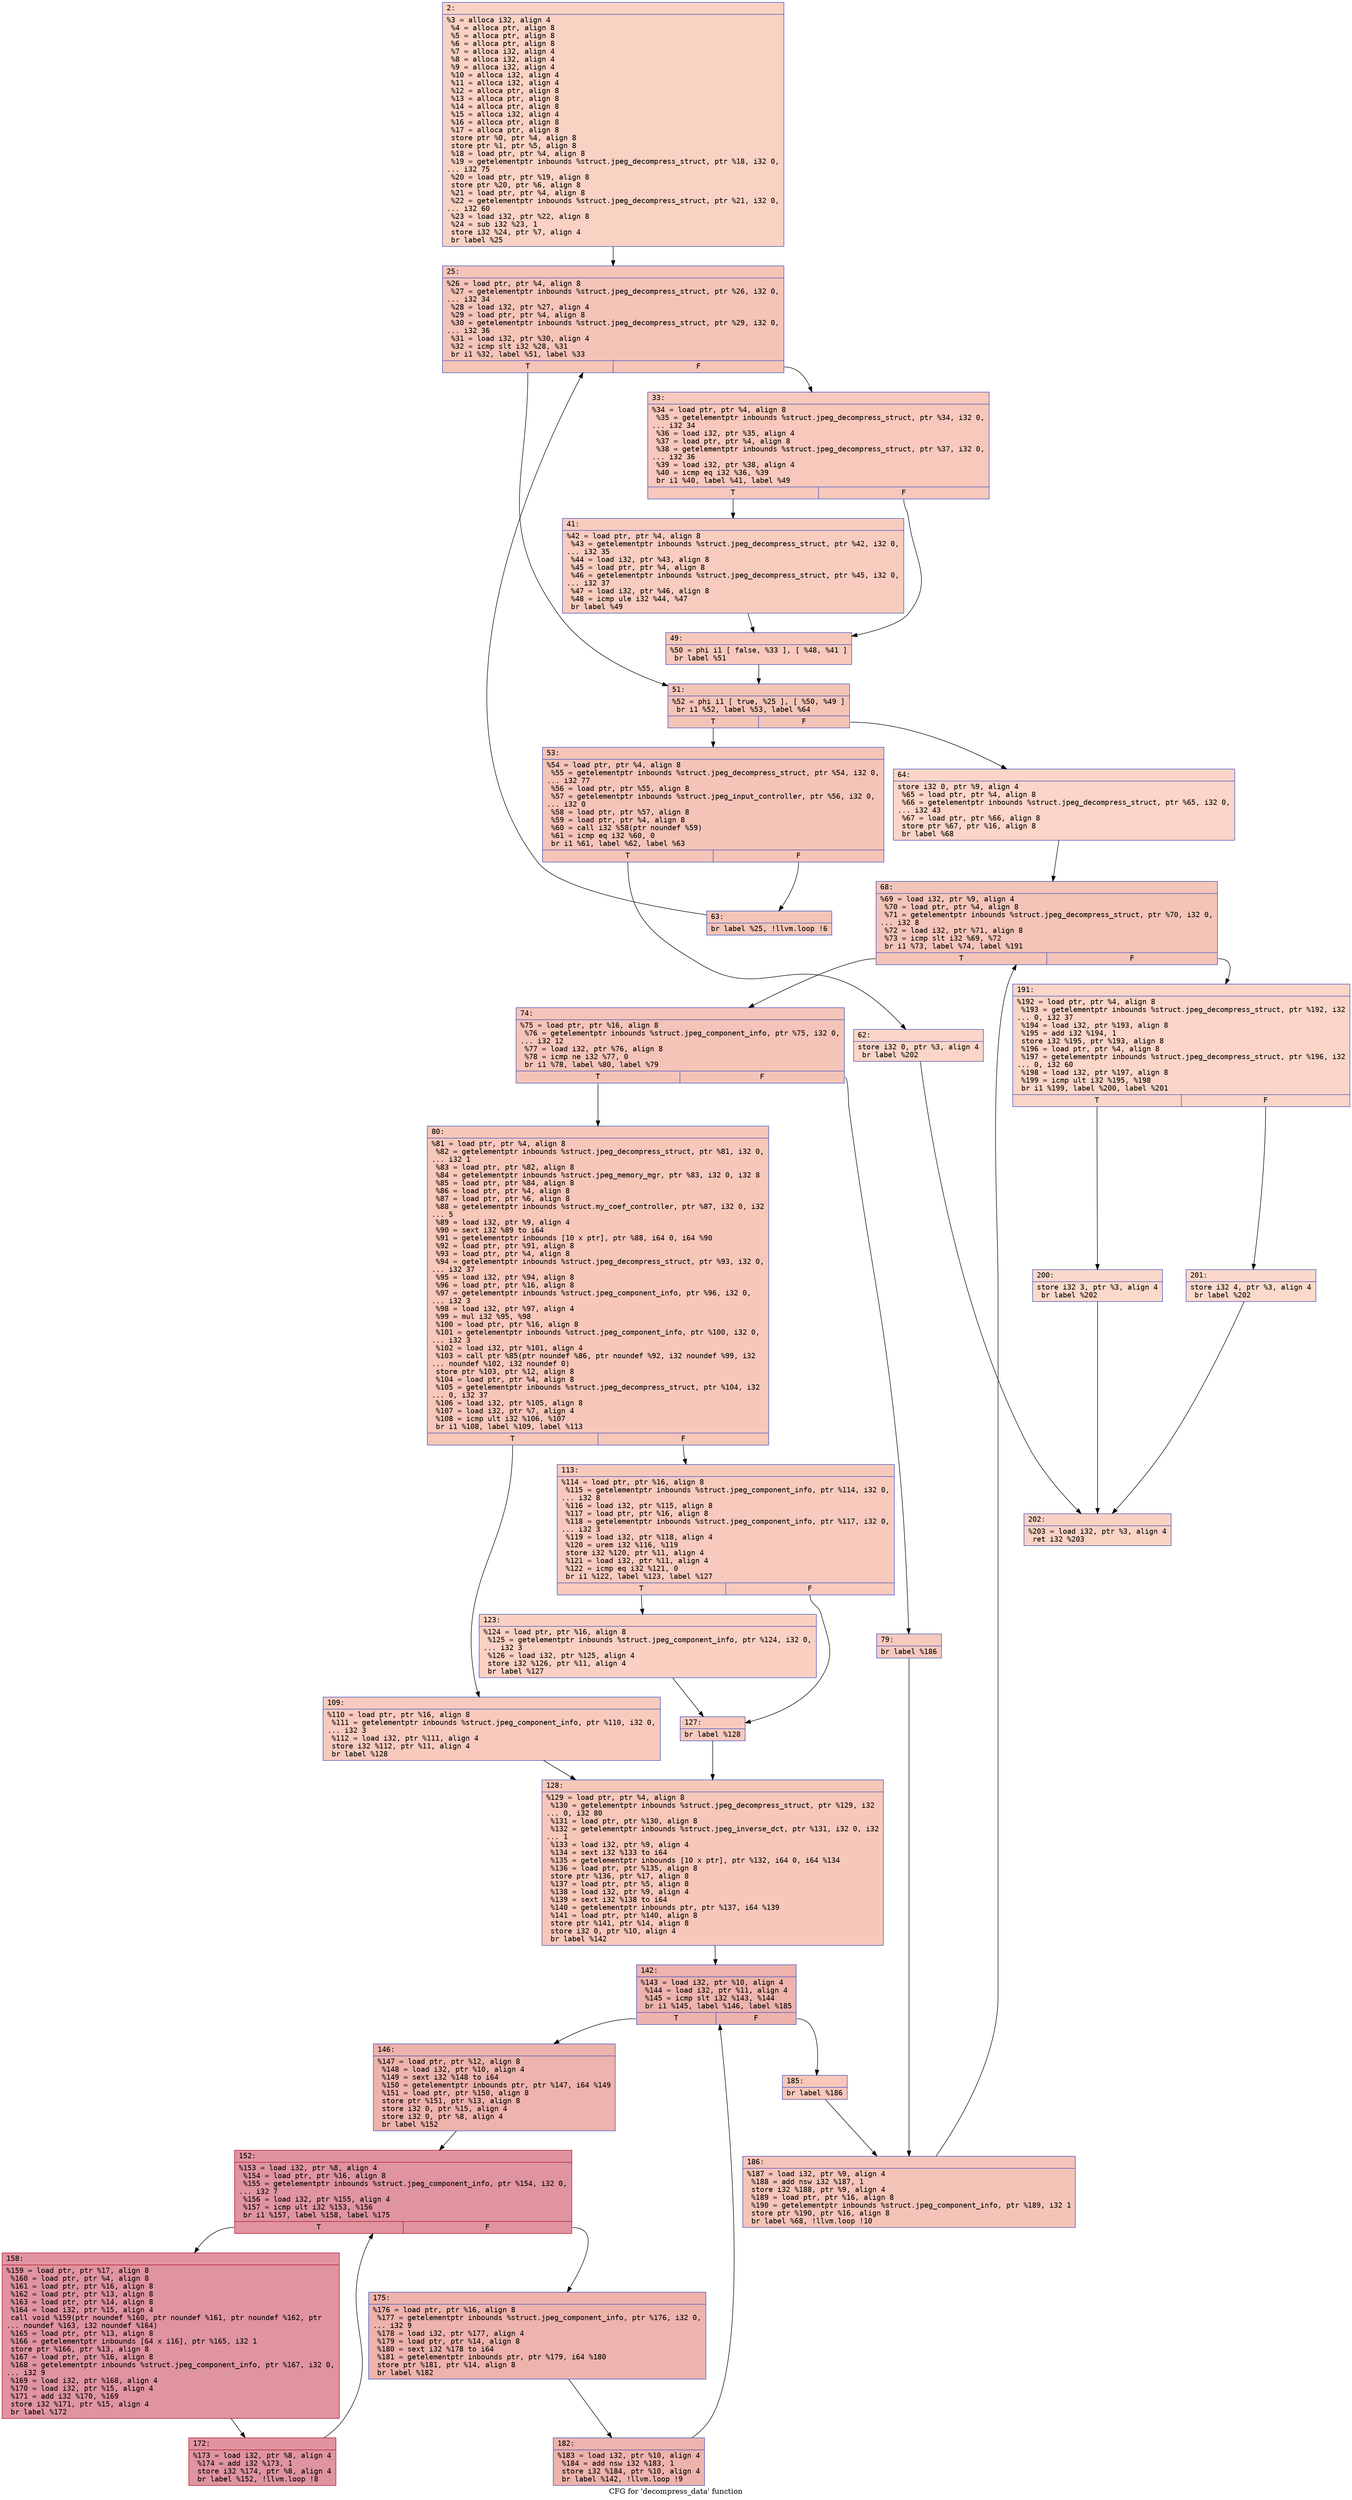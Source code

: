 digraph "CFG for 'decompress_data' function" {
	label="CFG for 'decompress_data' function";

	Node0x6000012531b0 [shape=record,color="#3d50c3ff", style=filled, fillcolor="#f4987a70" fontname="Courier",label="{2:\l|  %3 = alloca i32, align 4\l  %4 = alloca ptr, align 8\l  %5 = alloca ptr, align 8\l  %6 = alloca ptr, align 8\l  %7 = alloca i32, align 4\l  %8 = alloca i32, align 4\l  %9 = alloca i32, align 4\l  %10 = alloca i32, align 4\l  %11 = alloca i32, align 4\l  %12 = alloca ptr, align 8\l  %13 = alloca ptr, align 8\l  %14 = alloca ptr, align 8\l  %15 = alloca i32, align 4\l  %16 = alloca ptr, align 8\l  %17 = alloca ptr, align 8\l  store ptr %0, ptr %4, align 8\l  store ptr %1, ptr %5, align 8\l  %18 = load ptr, ptr %4, align 8\l  %19 = getelementptr inbounds %struct.jpeg_decompress_struct, ptr %18, i32 0,\l... i32 75\l  %20 = load ptr, ptr %19, align 8\l  store ptr %20, ptr %6, align 8\l  %21 = load ptr, ptr %4, align 8\l  %22 = getelementptr inbounds %struct.jpeg_decompress_struct, ptr %21, i32 0,\l... i32 60\l  %23 = load i32, ptr %22, align 8\l  %24 = sub i32 %23, 1\l  store i32 %24, ptr %7, align 4\l  br label %25\l}"];
	Node0x6000012531b0 -> Node0x600001253200[tooltip="2 -> 25\nProbability 100.00%" ];
	Node0x600001253200 [shape=record,color="#3d50c3ff", style=filled, fillcolor="#e97a5f70" fontname="Courier",label="{25:\l|  %26 = load ptr, ptr %4, align 8\l  %27 = getelementptr inbounds %struct.jpeg_decompress_struct, ptr %26, i32 0,\l... i32 34\l  %28 = load i32, ptr %27, align 4\l  %29 = load ptr, ptr %4, align 8\l  %30 = getelementptr inbounds %struct.jpeg_decompress_struct, ptr %29, i32 0,\l... i32 36\l  %31 = load i32, ptr %30, align 4\l  %32 = icmp slt i32 %28, %31\l  br i1 %32, label %51, label %33\l|{<s0>T|<s1>F}}"];
	Node0x600001253200:s0 -> Node0x600001253340[tooltip="25 -> 51\nProbability 50.00%" ];
	Node0x600001253200:s1 -> Node0x600001253250[tooltip="25 -> 33\nProbability 50.00%" ];
	Node0x600001253250 [shape=record,color="#3d50c3ff", style=filled, fillcolor="#ed836670" fontname="Courier",label="{33:\l|  %34 = load ptr, ptr %4, align 8\l  %35 = getelementptr inbounds %struct.jpeg_decompress_struct, ptr %34, i32 0,\l... i32 34\l  %36 = load i32, ptr %35, align 4\l  %37 = load ptr, ptr %4, align 8\l  %38 = getelementptr inbounds %struct.jpeg_decompress_struct, ptr %37, i32 0,\l... i32 36\l  %39 = load i32, ptr %38, align 4\l  %40 = icmp eq i32 %36, %39\l  br i1 %40, label %41, label %49\l|{<s0>T|<s1>F}}"];
	Node0x600001253250:s0 -> Node0x6000012532a0[tooltip="33 -> 41\nProbability 50.00%" ];
	Node0x600001253250:s1 -> Node0x6000012532f0[tooltip="33 -> 49\nProbability 50.00%" ];
	Node0x6000012532a0 [shape=record,color="#3d50c3ff", style=filled, fillcolor="#f08b6e70" fontname="Courier",label="{41:\l|  %42 = load ptr, ptr %4, align 8\l  %43 = getelementptr inbounds %struct.jpeg_decompress_struct, ptr %42, i32 0,\l... i32 35\l  %44 = load i32, ptr %43, align 8\l  %45 = load ptr, ptr %4, align 8\l  %46 = getelementptr inbounds %struct.jpeg_decompress_struct, ptr %45, i32 0,\l... i32 37\l  %47 = load i32, ptr %46, align 8\l  %48 = icmp ule i32 %44, %47\l  br label %49\l}"];
	Node0x6000012532a0 -> Node0x6000012532f0[tooltip="41 -> 49\nProbability 100.00%" ];
	Node0x6000012532f0 [shape=record,color="#3d50c3ff", style=filled, fillcolor="#ed836670" fontname="Courier",label="{49:\l|  %50 = phi i1 [ false, %33 ], [ %48, %41 ]\l  br label %51\l}"];
	Node0x6000012532f0 -> Node0x600001253340[tooltip="49 -> 51\nProbability 100.00%" ];
	Node0x600001253340 [shape=record,color="#3d50c3ff", style=filled, fillcolor="#e97a5f70" fontname="Courier",label="{51:\l|  %52 = phi i1 [ true, %25 ], [ %50, %49 ]\l  br i1 %52, label %53, label %64\l|{<s0>T|<s1>F}}"];
	Node0x600001253340:s0 -> Node0x600001253390[tooltip="51 -> 53\nProbability 96.88%" ];
	Node0x600001253340:s1 -> Node0x600001253480[tooltip="51 -> 64\nProbability 3.12%" ];
	Node0x600001253390 [shape=record,color="#3d50c3ff", style=filled, fillcolor="#e97a5f70" fontname="Courier",label="{53:\l|  %54 = load ptr, ptr %4, align 8\l  %55 = getelementptr inbounds %struct.jpeg_decompress_struct, ptr %54, i32 0,\l... i32 77\l  %56 = load ptr, ptr %55, align 8\l  %57 = getelementptr inbounds %struct.jpeg_input_controller, ptr %56, i32 0,\l... i32 0\l  %58 = load ptr, ptr %57, align 8\l  %59 = load ptr, ptr %4, align 8\l  %60 = call i32 %58(ptr noundef %59)\l  %61 = icmp eq i32 %60, 0\l  br i1 %61, label %62, label %63\l|{<s0>T|<s1>F}}"];
	Node0x600001253390:s0 -> Node0x6000012533e0[tooltip="53 -> 62\nProbability 3.12%" ];
	Node0x600001253390:s1 -> Node0x600001253430[tooltip="53 -> 63\nProbability 96.88%" ];
	Node0x6000012533e0 [shape=record,color="#3d50c3ff", style=filled, fillcolor="#f5a08170" fontname="Courier",label="{62:\l|  store i32 0, ptr %3, align 4\l  br label %202\l}"];
	Node0x6000012533e0 -> Node0x600001253b60[tooltip="62 -> 202\nProbability 100.00%" ];
	Node0x600001253430 [shape=record,color="#3d50c3ff", style=filled, fillcolor="#e97a5f70" fontname="Courier",label="{63:\l|  br label %25, !llvm.loop !6\l}"];
	Node0x600001253430 -> Node0x600001253200[tooltip="63 -> 25\nProbability 100.00%" ];
	Node0x600001253480 [shape=record,color="#3d50c3ff", style=filled, fillcolor="#f5a08170" fontname="Courier",label="{64:\l|  store i32 0, ptr %9, align 4\l  %65 = load ptr, ptr %4, align 8\l  %66 = getelementptr inbounds %struct.jpeg_decompress_struct, ptr %65, i32 0,\l... i32 43\l  %67 = load ptr, ptr %66, align 8\l  store ptr %67, ptr %16, align 8\l  br label %68\l}"];
	Node0x600001253480 -> Node0x6000012534d0[tooltip="64 -> 68\nProbability 100.00%" ];
	Node0x6000012534d0 [shape=record,color="#3d50c3ff", style=filled, fillcolor="#e97a5f70" fontname="Courier",label="{68:\l|  %69 = load i32, ptr %9, align 4\l  %70 = load ptr, ptr %4, align 8\l  %71 = getelementptr inbounds %struct.jpeg_decompress_struct, ptr %70, i32 0,\l... i32 8\l  %72 = load i32, ptr %71, align 8\l  %73 = icmp slt i32 %69, %72\l  br i1 %73, label %74, label %191\l|{<s0>T|<s1>F}}"];
	Node0x6000012534d0:s0 -> Node0x600001253520[tooltip="68 -> 74\nProbability 96.88%" ];
	Node0x6000012534d0:s1 -> Node0x600001253a70[tooltip="68 -> 191\nProbability 3.12%" ];
	Node0x600001253520 [shape=record,color="#3d50c3ff", style=filled, fillcolor="#e97a5f70" fontname="Courier",label="{74:\l|  %75 = load ptr, ptr %16, align 8\l  %76 = getelementptr inbounds %struct.jpeg_component_info, ptr %75, i32 0,\l... i32 12\l  %77 = load i32, ptr %76, align 8\l  %78 = icmp ne i32 %77, 0\l  br i1 %78, label %80, label %79\l|{<s0>T|<s1>F}}"];
	Node0x600001253520:s0 -> Node0x6000012535c0[tooltip="74 -> 80\nProbability 62.50%" ];
	Node0x600001253520:s1 -> Node0x600001253570[tooltip="74 -> 79\nProbability 37.50%" ];
	Node0x600001253570 [shape=record,color="#3d50c3ff", style=filled, fillcolor="#ef886b70" fontname="Courier",label="{79:\l|  br label %186\l}"];
	Node0x600001253570 -> Node0x600001253a20[tooltip="79 -> 186\nProbability 100.00%" ];
	Node0x6000012535c0 [shape=record,color="#3d50c3ff", style=filled, fillcolor="#ec7f6370" fontname="Courier",label="{80:\l|  %81 = load ptr, ptr %4, align 8\l  %82 = getelementptr inbounds %struct.jpeg_decompress_struct, ptr %81, i32 0,\l... i32 1\l  %83 = load ptr, ptr %82, align 8\l  %84 = getelementptr inbounds %struct.jpeg_memory_mgr, ptr %83, i32 0, i32 8\l  %85 = load ptr, ptr %84, align 8\l  %86 = load ptr, ptr %4, align 8\l  %87 = load ptr, ptr %6, align 8\l  %88 = getelementptr inbounds %struct.my_coef_controller, ptr %87, i32 0, i32\l... 5\l  %89 = load i32, ptr %9, align 4\l  %90 = sext i32 %89 to i64\l  %91 = getelementptr inbounds [10 x ptr], ptr %88, i64 0, i64 %90\l  %92 = load ptr, ptr %91, align 8\l  %93 = load ptr, ptr %4, align 8\l  %94 = getelementptr inbounds %struct.jpeg_decompress_struct, ptr %93, i32 0,\l... i32 37\l  %95 = load i32, ptr %94, align 8\l  %96 = load ptr, ptr %16, align 8\l  %97 = getelementptr inbounds %struct.jpeg_component_info, ptr %96, i32 0,\l... i32 3\l  %98 = load i32, ptr %97, align 4\l  %99 = mul i32 %95, %98\l  %100 = load ptr, ptr %16, align 8\l  %101 = getelementptr inbounds %struct.jpeg_component_info, ptr %100, i32 0,\l... i32 3\l  %102 = load i32, ptr %101, align 4\l  %103 = call ptr %85(ptr noundef %86, ptr noundef %92, i32 noundef %99, i32\l... noundef %102, i32 noundef 0)\l  store ptr %103, ptr %12, align 8\l  %104 = load ptr, ptr %4, align 8\l  %105 = getelementptr inbounds %struct.jpeg_decompress_struct, ptr %104, i32\l... 0, i32 37\l  %106 = load i32, ptr %105, align 8\l  %107 = load i32, ptr %7, align 4\l  %108 = icmp ult i32 %106, %107\l  br i1 %108, label %109, label %113\l|{<s0>T|<s1>F}}"];
	Node0x6000012535c0:s0 -> Node0x600001253610[tooltip="80 -> 109\nProbability 50.00%" ];
	Node0x6000012535c0:s1 -> Node0x600001253660[tooltip="80 -> 113\nProbability 50.00%" ];
	Node0x600001253610 [shape=record,color="#3d50c3ff", style=filled, fillcolor="#ef886b70" fontname="Courier",label="{109:\l|  %110 = load ptr, ptr %16, align 8\l  %111 = getelementptr inbounds %struct.jpeg_component_info, ptr %110, i32 0,\l... i32 3\l  %112 = load i32, ptr %111, align 4\l  store i32 %112, ptr %11, align 4\l  br label %128\l}"];
	Node0x600001253610 -> Node0x600001253750[tooltip="109 -> 128\nProbability 100.00%" ];
	Node0x600001253660 [shape=record,color="#3d50c3ff", style=filled, fillcolor="#ef886b70" fontname="Courier",label="{113:\l|  %114 = load ptr, ptr %16, align 8\l  %115 = getelementptr inbounds %struct.jpeg_component_info, ptr %114, i32 0,\l... i32 8\l  %116 = load i32, ptr %115, align 8\l  %117 = load ptr, ptr %16, align 8\l  %118 = getelementptr inbounds %struct.jpeg_component_info, ptr %117, i32 0,\l... i32 3\l  %119 = load i32, ptr %118, align 4\l  %120 = urem i32 %116, %119\l  store i32 %120, ptr %11, align 4\l  %121 = load i32, ptr %11, align 4\l  %122 = icmp eq i32 %121, 0\l  br i1 %122, label %123, label %127\l|{<s0>T|<s1>F}}"];
	Node0x600001253660:s0 -> Node0x6000012536b0[tooltip="113 -> 123\nProbability 37.50%" ];
	Node0x600001253660:s1 -> Node0x600001253700[tooltip="113 -> 127\nProbability 62.50%" ];
	Node0x6000012536b0 [shape=record,color="#3d50c3ff", style=filled, fillcolor="#f3947570" fontname="Courier",label="{123:\l|  %124 = load ptr, ptr %16, align 8\l  %125 = getelementptr inbounds %struct.jpeg_component_info, ptr %124, i32 0,\l... i32 3\l  %126 = load i32, ptr %125, align 4\l  store i32 %126, ptr %11, align 4\l  br label %127\l}"];
	Node0x6000012536b0 -> Node0x600001253700[tooltip="123 -> 127\nProbability 100.00%" ];
	Node0x600001253700 [shape=record,color="#3d50c3ff", style=filled, fillcolor="#ef886b70" fontname="Courier",label="{127:\l|  br label %128\l}"];
	Node0x600001253700 -> Node0x600001253750[tooltip="127 -> 128\nProbability 100.00%" ];
	Node0x600001253750 [shape=record,color="#3d50c3ff", style=filled, fillcolor="#ec7f6370" fontname="Courier",label="{128:\l|  %129 = load ptr, ptr %4, align 8\l  %130 = getelementptr inbounds %struct.jpeg_decompress_struct, ptr %129, i32\l... 0, i32 80\l  %131 = load ptr, ptr %130, align 8\l  %132 = getelementptr inbounds %struct.jpeg_inverse_dct, ptr %131, i32 0, i32\l... 1\l  %133 = load i32, ptr %9, align 4\l  %134 = sext i32 %133 to i64\l  %135 = getelementptr inbounds [10 x ptr], ptr %132, i64 0, i64 %134\l  %136 = load ptr, ptr %135, align 8\l  store ptr %136, ptr %17, align 8\l  %137 = load ptr, ptr %5, align 8\l  %138 = load i32, ptr %9, align 4\l  %139 = sext i32 %138 to i64\l  %140 = getelementptr inbounds ptr, ptr %137, i64 %139\l  %141 = load ptr, ptr %140, align 8\l  store ptr %141, ptr %14, align 8\l  store i32 0, ptr %10, align 4\l  br label %142\l}"];
	Node0x600001253750 -> Node0x6000012537a0[tooltip="128 -> 142\nProbability 100.00%" ];
	Node0x6000012537a0 [shape=record,color="#3d50c3ff", style=filled, fillcolor="#d6524470" fontname="Courier",label="{142:\l|  %143 = load i32, ptr %10, align 4\l  %144 = load i32, ptr %11, align 4\l  %145 = icmp slt i32 %143, %144\l  br i1 %145, label %146, label %185\l|{<s0>T|<s1>F}}"];
	Node0x6000012537a0:s0 -> Node0x6000012537f0[tooltip="142 -> 146\nProbability 96.88%" ];
	Node0x6000012537a0:s1 -> Node0x6000012539d0[tooltip="142 -> 185\nProbability 3.12%" ];
	Node0x6000012537f0 [shape=record,color="#3d50c3ff", style=filled, fillcolor="#d6524470" fontname="Courier",label="{146:\l|  %147 = load ptr, ptr %12, align 8\l  %148 = load i32, ptr %10, align 4\l  %149 = sext i32 %148 to i64\l  %150 = getelementptr inbounds ptr, ptr %147, i64 %149\l  %151 = load ptr, ptr %150, align 8\l  store ptr %151, ptr %13, align 8\l  store i32 0, ptr %15, align 4\l  store i32 0, ptr %8, align 4\l  br label %152\l}"];
	Node0x6000012537f0 -> Node0x600001253840[tooltip="146 -> 152\nProbability 100.00%" ];
	Node0x600001253840 [shape=record,color="#b70d28ff", style=filled, fillcolor="#b70d2870" fontname="Courier",label="{152:\l|  %153 = load i32, ptr %8, align 4\l  %154 = load ptr, ptr %16, align 8\l  %155 = getelementptr inbounds %struct.jpeg_component_info, ptr %154, i32 0,\l... i32 7\l  %156 = load i32, ptr %155, align 4\l  %157 = icmp ult i32 %153, %156\l  br i1 %157, label %158, label %175\l|{<s0>T|<s1>F}}"];
	Node0x600001253840:s0 -> Node0x600001253890[tooltip="152 -> 158\nProbability 96.88%" ];
	Node0x600001253840:s1 -> Node0x600001253930[tooltip="152 -> 175\nProbability 3.12%" ];
	Node0x600001253890 [shape=record,color="#b70d28ff", style=filled, fillcolor="#b70d2870" fontname="Courier",label="{158:\l|  %159 = load ptr, ptr %17, align 8\l  %160 = load ptr, ptr %4, align 8\l  %161 = load ptr, ptr %16, align 8\l  %162 = load ptr, ptr %13, align 8\l  %163 = load ptr, ptr %14, align 8\l  %164 = load i32, ptr %15, align 4\l  call void %159(ptr noundef %160, ptr noundef %161, ptr noundef %162, ptr\l... noundef %163, i32 noundef %164)\l  %165 = load ptr, ptr %13, align 8\l  %166 = getelementptr inbounds [64 x i16], ptr %165, i32 1\l  store ptr %166, ptr %13, align 8\l  %167 = load ptr, ptr %16, align 8\l  %168 = getelementptr inbounds %struct.jpeg_component_info, ptr %167, i32 0,\l... i32 9\l  %169 = load i32, ptr %168, align 4\l  %170 = load i32, ptr %15, align 4\l  %171 = add i32 %170, %169\l  store i32 %171, ptr %15, align 4\l  br label %172\l}"];
	Node0x600001253890 -> Node0x6000012538e0[tooltip="158 -> 172\nProbability 100.00%" ];
	Node0x6000012538e0 [shape=record,color="#b70d28ff", style=filled, fillcolor="#b70d2870" fontname="Courier",label="{172:\l|  %173 = load i32, ptr %8, align 4\l  %174 = add i32 %173, 1\l  store i32 %174, ptr %8, align 4\l  br label %152, !llvm.loop !8\l}"];
	Node0x6000012538e0 -> Node0x600001253840[tooltip="172 -> 152\nProbability 100.00%" ];
	Node0x600001253930 [shape=record,color="#3d50c3ff", style=filled, fillcolor="#d6524470" fontname="Courier",label="{175:\l|  %176 = load ptr, ptr %16, align 8\l  %177 = getelementptr inbounds %struct.jpeg_component_info, ptr %176, i32 0,\l... i32 9\l  %178 = load i32, ptr %177, align 4\l  %179 = load ptr, ptr %14, align 8\l  %180 = sext i32 %178 to i64\l  %181 = getelementptr inbounds ptr, ptr %179, i64 %180\l  store ptr %181, ptr %14, align 8\l  br label %182\l}"];
	Node0x600001253930 -> Node0x600001253980[tooltip="175 -> 182\nProbability 100.00%" ];
	Node0x600001253980 [shape=record,color="#3d50c3ff", style=filled, fillcolor="#d6524470" fontname="Courier",label="{182:\l|  %183 = load i32, ptr %10, align 4\l  %184 = add nsw i32 %183, 1\l  store i32 %184, ptr %10, align 4\l  br label %142, !llvm.loop !9\l}"];
	Node0x600001253980 -> Node0x6000012537a0[tooltip="182 -> 142\nProbability 100.00%" ];
	Node0x6000012539d0 [shape=record,color="#3d50c3ff", style=filled, fillcolor="#ec7f6370" fontname="Courier",label="{185:\l|  br label %186\l}"];
	Node0x6000012539d0 -> Node0x600001253a20[tooltip="185 -> 186\nProbability 100.00%" ];
	Node0x600001253a20 [shape=record,color="#3d50c3ff", style=filled, fillcolor="#e97a5f70" fontname="Courier",label="{186:\l|  %187 = load i32, ptr %9, align 4\l  %188 = add nsw i32 %187, 1\l  store i32 %188, ptr %9, align 4\l  %189 = load ptr, ptr %16, align 8\l  %190 = getelementptr inbounds %struct.jpeg_component_info, ptr %189, i32 1\l  store ptr %190, ptr %16, align 8\l  br label %68, !llvm.loop !10\l}"];
	Node0x600001253a20 -> Node0x6000012534d0[tooltip="186 -> 68\nProbability 100.00%" ];
	Node0x600001253a70 [shape=record,color="#3d50c3ff", style=filled, fillcolor="#f5a08170" fontname="Courier",label="{191:\l|  %192 = load ptr, ptr %4, align 8\l  %193 = getelementptr inbounds %struct.jpeg_decompress_struct, ptr %192, i32\l... 0, i32 37\l  %194 = load i32, ptr %193, align 8\l  %195 = add i32 %194, 1\l  store i32 %195, ptr %193, align 8\l  %196 = load ptr, ptr %4, align 8\l  %197 = getelementptr inbounds %struct.jpeg_decompress_struct, ptr %196, i32\l... 0, i32 60\l  %198 = load i32, ptr %197, align 8\l  %199 = icmp ult i32 %195, %198\l  br i1 %199, label %200, label %201\l|{<s0>T|<s1>F}}"];
	Node0x600001253a70:s0 -> Node0x600001253ac0[tooltip="191 -> 200\nProbability 50.00%" ];
	Node0x600001253a70:s1 -> Node0x600001253b10[tooltip="191 -> 201\nProbability 50.00%" ];
	Node0x600001253ac0 [shape=record,color="#3d50c3ff", style=filled, fillcolor="#f7a88970" fontname="Courier",label="{200:\l|  store i32 3, ptr %3, align 4\l  br label %202\l}"];
	Node0x600001253ac0 -> Node0x600001253b60[tooltip="200 -> 202\nProbability 100.00%" ];
	Node0x600001253b10 [shape=record,color="#3d50c3ff", style=filled, fillcolor="#f7a88970" fontname="Courier",label="{201:\l|  store i32 4, ptr %3, align 4\l  br label %202\l}"];
	Node0x600001253b10 -> Node0x600001253b60[tooltip="201 -> 202\nProbability 100.00%" ];
	Node0x600001253b60 [shape=record,color="#3d50c3ff", style=filled, fillcolor="#f4987a70" fontname="Courier",label="{202:\l|  %203 = load i32, ptr %3, align 4\l  ret i32 %203\l}"];
}
